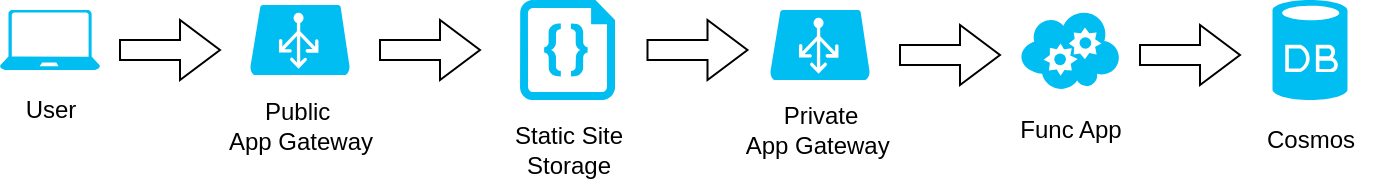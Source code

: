 <mxfile version="21.8.0" type="github">
  <diagram name="Page-1" id="tMzUqEJ9yeKTwZ_Dhfz-">
    <mxGraphModel dx="1356" dy="830" grid="1" gridSize="10" guides="1" tooltips="1" connect="1" arrows="1" fold="1" page="1" pageScale="1" pageWidth="850" pageHeight="1100" math="0" shadow="0">
      <root>
        <mxCell id="0" />
        <mxCell id="1" parent="0" />
        <mxCell id="kEy_2C8oRo9bHYR7UjDS-2" value="" style="verticalLabelPosition=bottom;html=1;verticalAlign=top;align=center;strokeColor=none;fillColor=#00BEF2;shape=mxgraph.azure.azure_load_balancer;" vertex="1" parent="1">
          <mxGeometry x="165" y="347.5" width="50" height="35" as="geometry" />
        </mxCell>
        <mxCell id="kEy_2C8oRo9bHYR7UjDS-3" value="" style="verticalLabelPosition=bottom;html=1;verticalAlign=top;align=center;strokeColor=none;fillColor=#00BEF2;shape=mxgraph.azure.laptop;pointerEvents=1;" vertex="1" parent="1">
          <mxGeometry x="40" y="350" width="50" height="30" as="geometry" />
        </mxCell>
        <mxCell id="kEy_2C8oRo9bHYR7UjDS-4" value="" style="verticalLabelPosition=bottom;html=1;verticalAlign=top;align=center;strokeColor=none;fillColor=#00BEF2;shape=mxgraph.azure.code_file;pointerEvents=1;" vertex="1" parent="1">
          <mxGeometry x="300" y="345" width="47.5" height="50" as="geometry" />
        </mxCell>
        <mxCell id="kEy_2C8oRo9bHYR7UjDS-5" value="" style="verticalLabelPosition=bottom;html=1;verticalAlign=top;align=center;strokeColor=none;fillColor=#00BEF2;shape=mxgraph.azure.azure_load_balancer;" vertex="1" parent="1">
          <mxGeometry x="425" y="350" width="50" height="35" as="geometry" />
        </mxCell>
        <mxCell id="kEy_2C8oRo9bHYR7UjDS-6" value="" style="verticalLabelPosition=bottom;html=1;verticalAlign=top;align=center;strokeColor=none;fillColor=#00BEF2;shape=mxgraph.azure.cloud_service;" vertex="1" parent="1">
          <mxGeometry x="550" y="350" width="50" height="40" as="geometry" />
        </mxCell>
        <mxCell id="kEy_2C8oRo9bHYR7UjDS-7" value="" style="verticalLabelPosition=bottom;html=1;verticalAlign=top;align=center;strokeColor=none;fillColor=#00BEF2;shape=mxgraph.azure.database;" vertex="1" parent="1">
          <mxGeometry x="676.25" y="345" width="37.5" height="50" as="geometry" />
        </mxCell>
        <mxCell id="kEy_2C8oRo9bHYR7UjDS-9" value="User" style="text;html=1;align=center;verticalAlign=middle;resizable=0;points=[];autosize=1;strokeColor=none;fillColor=none;" vertex="1" parent="1">
          <mxGeometry x="40" y="385" width="50" height="30" as="geometry" />
        </mxCell>
        <mxCell id="kEy_2C8oRo9bHYR7UjDS-10" value="Public&amp;nbsp; &lt;br&gt;App Gateway" style="text;html=1;align=center;verticalAlign=middle;resizable=0;points=[];autosize=1;strokeColor=none;fillColor=none;" vertex="1" parent="1">
          <mxGeometry x="140" y="387.5" width="100" height="40" as="geometry" />
        </mxCell>
        <mxCell id="kEy_2C8oRo9bHYR7UjDS-11" value="Static Site &lt;br&gt;Storage" style="text;html=1;align=center;verticalAlign=middle;resizable=0;points=[];autosize=1;strokeColor=none;fillColor=none;" vertex="1" parent="1">
          <mxGeometry x="283.75" y="400" width="80" height="40" as="geometry" />
        </mxCell>
        <mxCell id="kEy_2C8oRo9bHYR7UjDS-12" value="Private &lt;br&gt;App Gateway&amp;nbsp;" style="text;html=1;align=center;verticalAlign=middle;resizable=0;points=[];autosize=1;strokeColor=none;fillColor=none;" vertex="1" parent="1">
          <mxGeometry x="400" y="390" width="100" height="40" as="geometry" />
        </mxCell>
        <mxCell id="kEy_2C8oRo9bHYR7UjDS-13" value="Func App" style="text;html=1;align=center;verticalAlign=middle;resizable=0;points=[];autosize=1;strokeColor=none;fillColor=none;" vertex="1" parent="1">
          <mxGeometry x="540" y="395" width="70" height="30" as="geometry" />
        </mxCell>
        <mxCell id="kEy_2C8oRo9bHYR7UjDS-14" value="Cosmos" style="text;html=1;align=center;verticalAlign=middle;resizable=0;points=[];autosize=1;strokeColor=none;fillColor=none;" vertex="1" parent="1">
          <mxGeometry x="660" y="400" width="70" height="30" as="geometry" />
        </mxCell>
        <mxCell id="kEy_2C8oRo9bHYR7UjDS-23" value="" style="html=1;shadow=0;dashed=0;align=center;verticalAlign=middle;shape=mxgraph.arrows2.arrow;dy=0.67;dx=20;notch=0;" vertex="1" parent="1">
          <mxGeometry x="100" y="355" width="50" height="30" as="geometry" />
        </mxCell>
        <mxCell id="kEy_2C8oRo9bHYR7UjDS-25" value="" style="html=1;shadow=0;dashed=0;align=center;verticalAlign=middle;shape=mxgraph.arrows2.arrow;dy=0.67;dx=20;notch=0;" vertex="1" parent="1">
          <mxGeometry x="230" y="355" width="50" height="30" as="geometry" />
        </mxCell>
        <mxCell id="kEy_2C8oRo9bHYR7UjDS-29" value="" style="html=1;shadow=0;dashed=0;align=center;verticalAlign=middle;shape=mxgraph.arrows2.arrow;dy=0.67;dx=20;notch=0;" vertex="1" parent="1">
          <mxGeometry x="363.75" y="355" width="50" height="30" as="geometry" />
        </mxCell>
        <mxCell id="kEy_2C8oRo9bHYR7UjDS-30" value="" style="html=1;shadow=0;dashed=0;align=center;verticalAlign=middle;shape=mxgraph.arrows2.arrow;dy=0.67;dx=20;notch=0;" vertex="1" parent="1">
          <mxGeometry x="490" y="357.5" width="50" height="30" as="geometry" />
        </mxCell>
        <mxCell id="kEy_2C8oRo9bHYR7UjDS-31" value="" style="html=1;shadow=0;dashed=0;align=center;verticalAlign=middle;shape=mxgraph.arrows2.arrow;dy=0.67;dx=20;notch=0;" vertex="1" parent="1">
          <mxGeometry x="610" y="357.5" width="50" height="30" as="geometry" />
        </mxCell>
      </root>
    </mxGraphModel>
  </diagram>
</mxfile>

